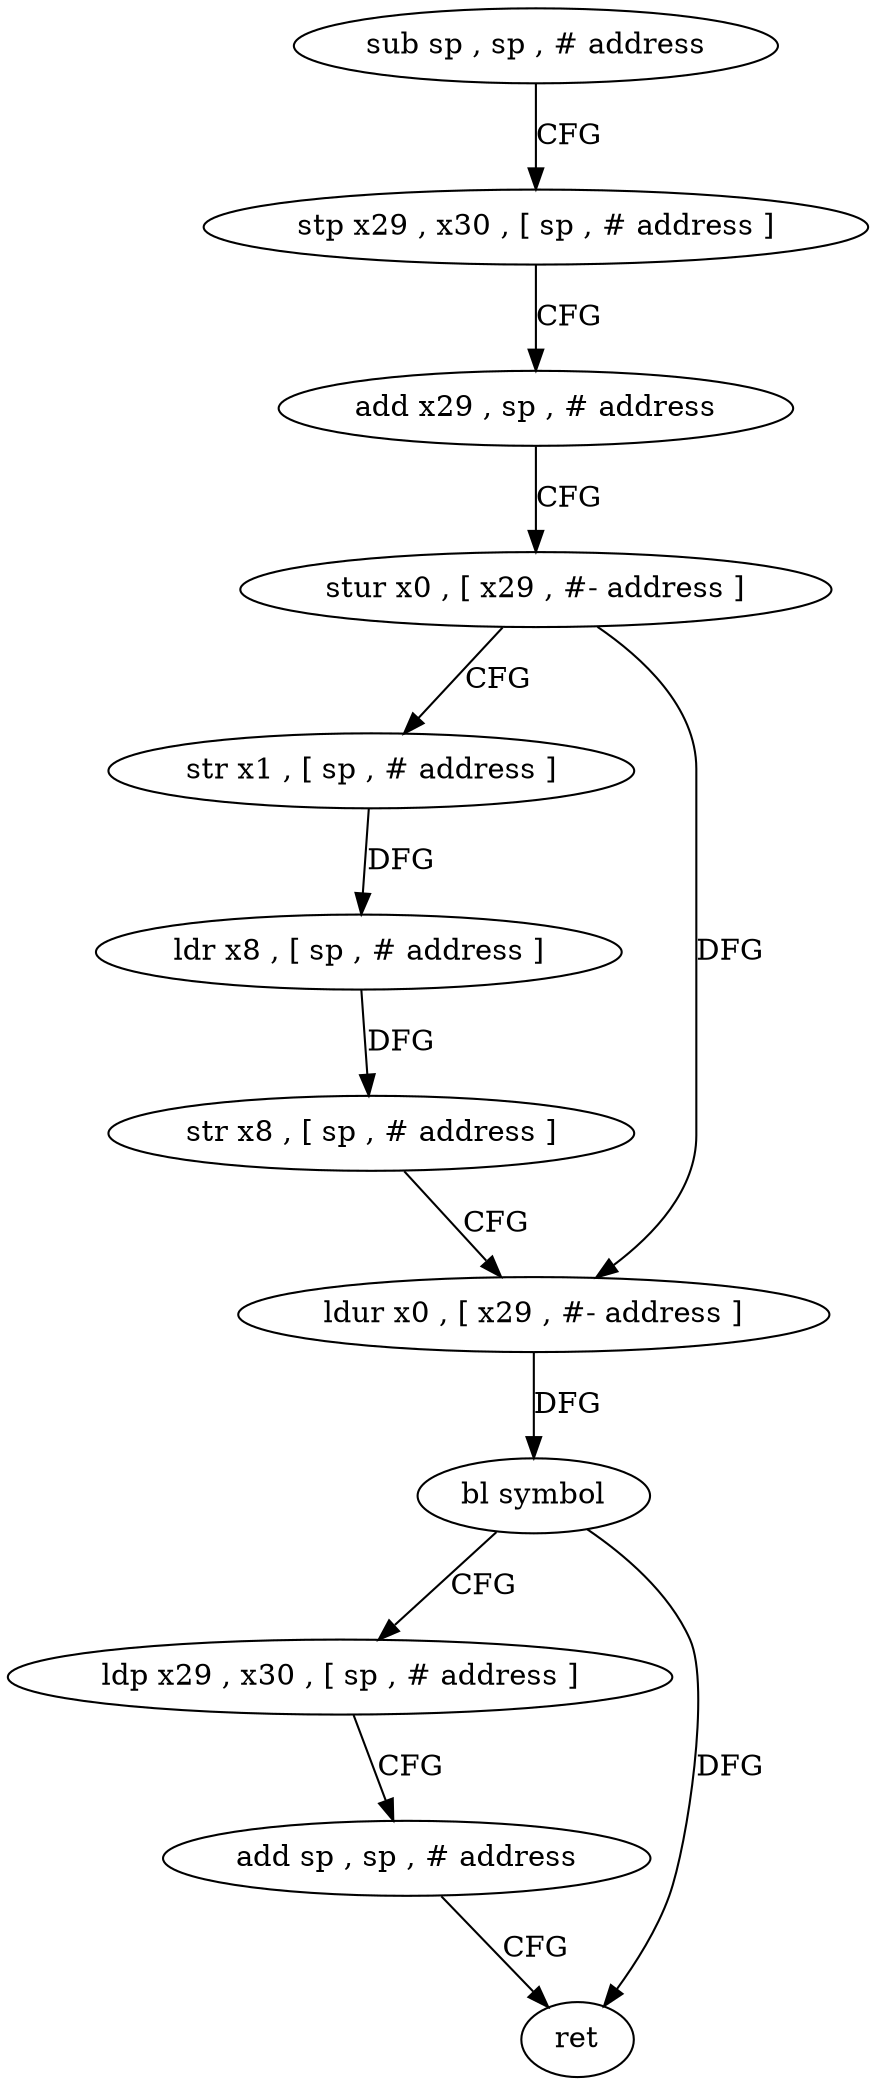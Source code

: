 digraph "func" {
"145196" [label = "sub sp , sp , # address" ]
"145200" [label = "stp x29 , x30 , [ sp , # address ]" ]
"145204" [label = "add x29 , sp , # address" ]
"145208" [label = "stur x0 , [ x29 , #- address ]" ]
"145212" [label = "str x1 , [ sp , # address ]" ]
"145216" [label = "ldr x8 , [ sp , # address ]" ]
"145220" [label = "str x8 , [ sp , # address ]" ]
"145224" [label = "ldur x0 , [ x29 , #- address ]" ]
"145228" [label = "bl symbol" ]
"145232" [label = "ldp x29 , x30 , [ sp , # address ]" ]
"145236" [label = "add sp , sp , # address" ]
"145240" [label = "ret" ]
"145196" -> "145200" [ label = "CFG" ]
"145200" -> "145204" [ label = "CFG" ]
"145204" -> "145208" [ label = "CFG" ]
"145208" -> "145212" [ label = "CFG" ]
"145208" -> "145224" [ label = "DFG" ]
"145212" -> "145216" [ label = "DFG" ]
"145216" -> "145220" [ label = "DFG" ]
"145220" -> "145224" [ label = "CFG" ]
"145224" -> "145228" [ label = "DFG" ]
"145228" -> "145232" [ label = "CFG" ]
"145228" -> "145240" [ label = "DFG" ]
"145232" -> "145236" [ label = "CFG" ]
"145236" -> "145240" [ label = "CFG" ]
}
